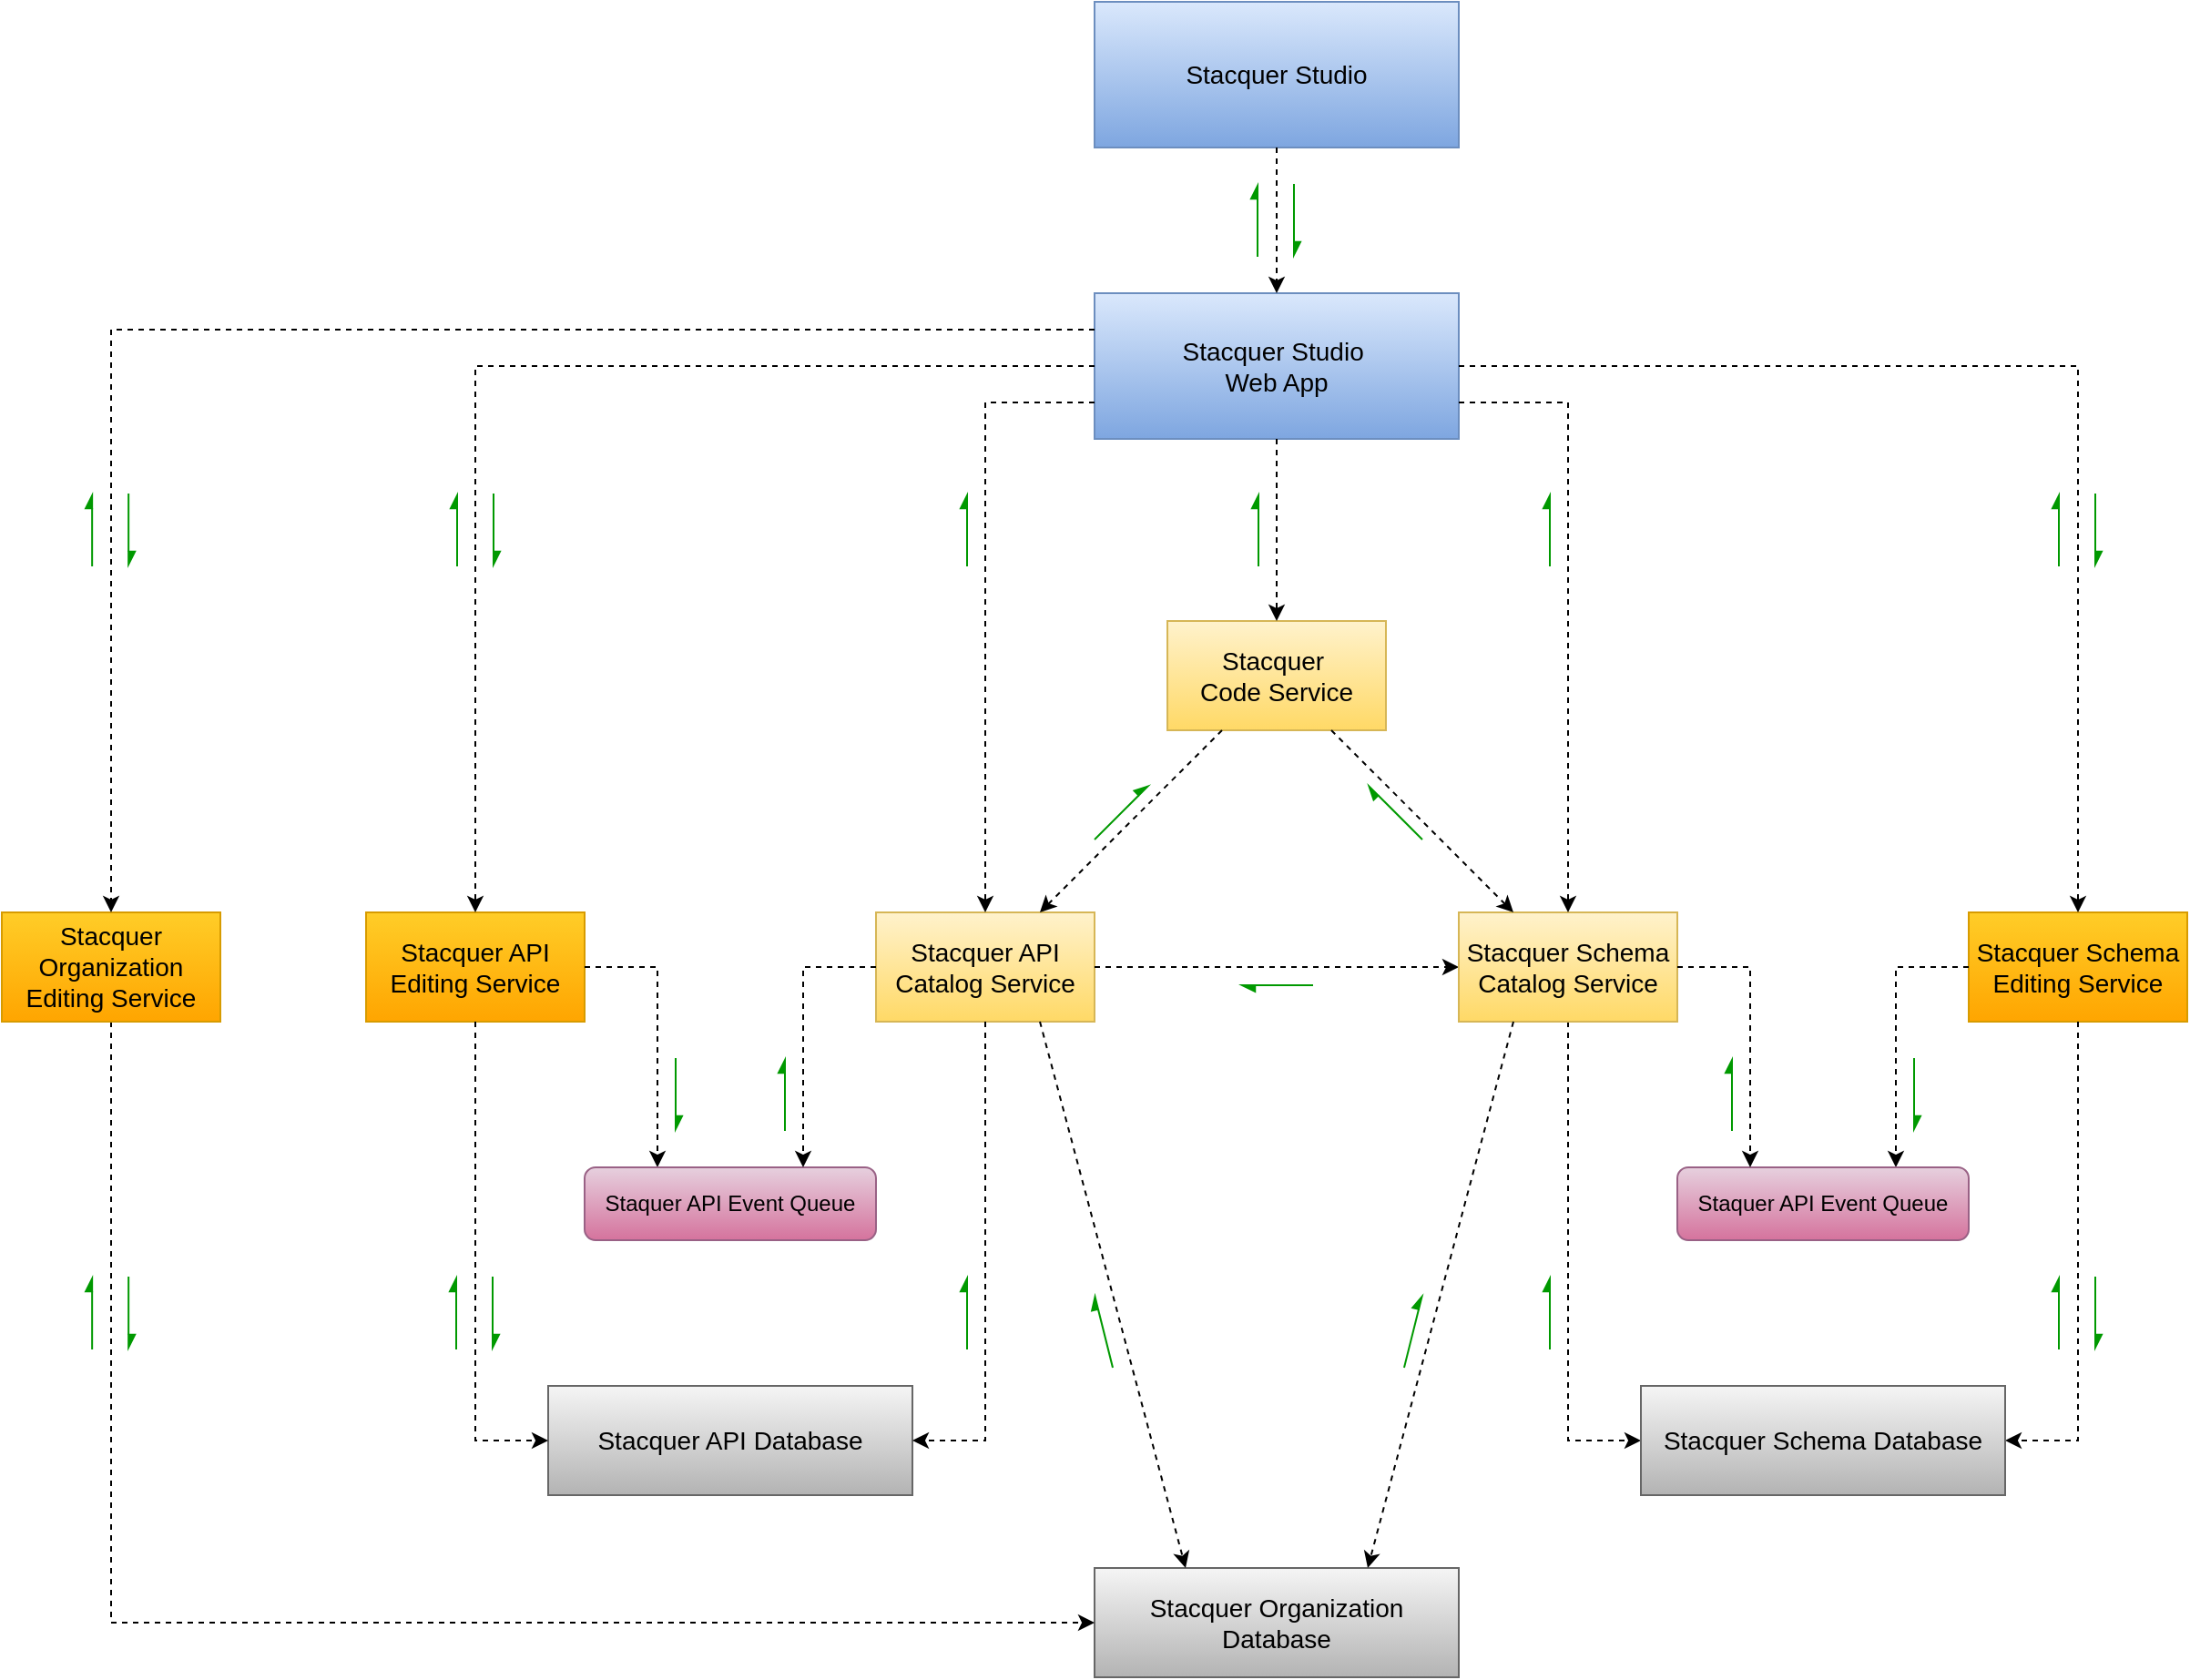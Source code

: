 <mxfile version="27.0.5">
  <diagram name="Subsystems" id="f_oss4CEIwRat5mZJJqQ">
    <mxGraphModel dx="2138" dy="775" grid="1" gridSize="10" guides="1" tooltips="1" connect="1" arrows="1" fold="1" page="1" pageScale="1" pageWidth="850" pageHeight="1100" math="0" shadow="0">
      <root>
        <mxCell id="0" />
        <mxCell id="1" parent="0" />
        <mxCell id="uWBmTcXNtp5bhC1Tqfgo-1" value="Stacquer Studio" style="rounded=0;whiteSpace=wrap;html=1;fontSize=14;fillColor=#dae8fc;strokeColor=#6c8ebf;gradientColor=#7ea6e0;" vertex="1" parent="1">
          <mxGeometry x="480" y="60" width="200" height="80" as="geometry" />
        </mxCell>
        <mxCell id="uWBmTcXNtp5bhC1Tqfgo-2" value="Stacquer Studio&amp;nbsp;&lt;div&gt;Web App&lt;/div&gt;" style="rounded=0;whiteSpace=wrap;html=1;fontSize=14;fillColor=#dae8fc;strokeColor=#6c8ebf;gradientColor=#7ea6e0;" vertex="1" parent="1">
          <mxGeometry x="480" y="220" width="200" height="80" as="geometry" />
        </mxCell>
        <mxCell id="uWBmTcXNtp5bhC1Tqfgo-4" value="Stacquer API Database" style="rounded=0;whiteSpace=wrap;html=1;fontSize=14;fillColor=#f5f5f5;strokeColor=#666666;gradientColor=#b3b3b3;" vertex="1" parent="1">
          <mxGeometry x="180" y="820" width="200" height="60" as="geometry" />
        </mxCell>
        <mxCell id="uWBmTcXNtp5bhC1Tqfgo-5" value="Stacquer API Catalog Service" style="rounded=0;whiteSpace=wrap;html=1;fontSize=14;fillColor=#fff2cc;strokeColor=#d6b656;gradientColor=#ffd966;" vertex="1" parent="1">
          <mxGeometry x="360" y="560" width="120" height="60" as="geometry" />
        </mxCell>
        <mxCell id="uWBmTcXNtp5bhC1Tqfgo-6" value="Stacquer API Editing Service" style="rounded=0;whiteSpace=wrap;html=1;fontSize=14;fillColor=#ffcd28;strokeColor=#d79b00;gradientColor=#ffa500;" vertex="1" parent="1">
          <mxGeometry x="80" y="560" width="120" height="60" as="geometry" />
        </mxCell>
        <mxCell id="uWBmTcXNtp5bhC1Tqfgo-11" value="" style="endArrow=classic;dashed=1;html=1;rounded=0;exitX=0.5;exitY=1;exitDx=0;exitDy=0;entryX=0.5;entryY=0;entryDx=0;entryDy=0;startArrow=none;startFill=0;endFill=1;fontSize=14;" edge="1" parent="1" source="uWBmTcXNtp5bhC1Tqfgo-1" target="uWBmTcXNtp5bhC1Tqfgo-2">
          <mxGeometry width="50" height="50" relative="1" as="geometry">
            <mxPoint x="880" y="390" as="sourcePoint" />
            <mxPoint x="930" y="340" as="targetPoint" />
          </mxGeometry>
        </mxCell>
        <mxCell id="uWBmTcXNtp5bhC1Tqfgo-12" value="" style="endArrow=classic;dashed=1;html=1;rounded=0;exitX=0;exitY=0.75;exitDx=0;exitDy=0;entryX=0.5;entryY=0;entryDx=0;entryDy=0;startArrow=none;startFill=0;endFill=1;fontSize=14;" edge="1" parent="1" source="uWBmTcXNtp5bhC1Tqfgo-2" target="uWBmTcXNtp5bhC1Tqfgo-5">
          <mxGeometry width="50" height="50" relative="1" as="geometry">
            <mxPoint x="190" y="270" as="sourcePoint" />
            <mxPoint x="190" y="370" as="targetPoint" />
            <Array as="points">
              <mxPoint x="420" y="280" />
            </Array>
          </mxGeometry>
        </mxCell>
        <mxCell id="uWBmTcXNtp5bhC1Tqfgo-13" value="" style="endArrow=classic;dashed=1;html=1;rounded=0;exitX=0;exitY=0.5;exitDx=0;exitDy=0;entryX=0.5;entryY=0;entryDx=0;entryDy=0;startArrow=none;startFill=0;endFill=1;fontSize=14;" edge="1" parent="1" source="uWBmTcXNtp5bhC1Tqfgo-2" target="uWBmTcXNtp5bhC1Tqfgo-6">
          <mxGeometry width="50" height="50" relative="1" as="geometry">
            <mxPoint x="250" y="360" as="sourcePoint" />
            <mxPoint x="370" y="360" as="targetPoint" />
            <Array as="points">
              <mxPoint x="140" y="260" />
            </Array>
          </mxGeometry>
        </mxCell>
        <mxCell id="uWBmTcXNtp5bhC1Tqfgo-14" value="" style="endArrow=classic;dashed=1;html=1;rounded=0;exitX=0.5;exitY=1;exitDx=0;exitDy=0;entryX=0;entryY=0.5;entryDx=0;entryDy=0;startArrow=none;startFill=0;endFill=1;fontSize=14;" edge="1" parent="1" source="uWBmTcXNtp5bhC1Tqfgo-20" target="uWBmTcXNtp5bhC1Tqfgo-60">
          <mxGeometry width="50" height="50" relative="1" as="geometry">
            <mxPoint x="700" y="660" as="sourcePoint" />
            <mxPoint x="370" y="640" as="targetPoint" />
            <Array as="points">
              <mxPoint x="740" y="850" />
            </Array>
          </mxGeometry>
        </mxCell>
        <mxCell id="uWBmTcXNtp5bhC1Tqfgo-15" value="" style="endArrow=classic;dashed=1;html=1;rounded=0;exitX=0.5;exitY=1;exitDx=0;exitDy=0;entryX=0;entryY=0.5;entryDx=0;entryDy=0;startArrow=none;startFill=0;endFill=1;fontSize=14;" edge="1" parent="1" source="uWBmTcXNtp5bhC1Tqfgo-6" target="uWBmTcXNtp5bhC1Tqfgo-4">
          <mxGeometry width="50" height="50" relative="1" as="geometry">
            <mxPoint x="250" y="400" as="sourcePoint" />
            <mxPoint x="370" y="400" as="targetPoint" />
            <Array as="points">
              <mxPoint x="140" y="850" />
            </Array>
          </mxGeometry>
        </mxCell>
        <mxCell id="uWBmTcXNtp5bhC1Tqfgo-16" value="Stacquer&amp;nbsp;&lt;div&gt;Code Service&lt;/div&gt;" style="rounded=0;whiteSpace=wrap;html=1;fontSize=14;fillColor=#fff2cc;strokeColor=#d6b656;gradientColor=#ffd966;" vertex="1" parent="1">
          <mxGeometry x="520" y="400" width="120" height="60" as="geometry" />
        </mxCell>
        <mxCell id="uWBmTcXNtp5bhC1Tqfgo-17" value="" style="endArrow=classic;dashed=1;html=1;rounded=0;exitX=0.5;exitY=1;exitDx=0;exitDy=0;entryX=0.5;entryY=0;entryDx=0;entryDy=0;startArrow=none;startFill=0;endFill=1;fontSize=14;" edge="1" parent="1" source="uWBmTcXNtp5bhC1Tqfgo-2" target="uWBmTcXNtp5bhC1Tqfgo-16">
          <mxGeometry width="50" height="50" relative="1" as="geometry">
            <mxPoint x="190" y="230" as="sourcePoint" />
            <mxPoint x="190" y="330" as="targetPoint" />
            <Array as="points" />
          </mxGeometry>
        </mxCell>
        <mxCell id="uWBmTcXNtp5bhC1Tqfgo-19" value="" style="endArrow=classic;dashed=1;html=1;rounded=0;exitX=1;exitY=0.5;exitDx=0;exitDy=0;entryX=0.25;entryY=0;entryDx=0;entryDy=0;startArrow=none;startFill=0;endFill=1;fontSize=14;" edge="1" parent="1" source="uWBmTcXNtp5bhC1Tqfgo-6" target="uWBmTcXNtp5bhC1Tqfgo-30">
          <mxGeometry width="50" height="50" relative="1" as="geometry">
            <mxPoint x="250" y="360" as="sourcePoint" />
            <mxPoint x="370" y="360" as="targetPoint" />
            <Array as="points">
              <mxPoint x="240" y="590" />
            </Array>
          </mxGeometry>
        </mxCell>
        <mxCell id="uWBmTcXNtp5bhC1Tqfgo-21" value="" style="endArrow=classic;dashed=1;html=1;rounded=0;exitX=1;exitY=0.5;exitDx=0;exitDy=0;entryX=0;entryY=0.5;entryDx=0;entryDy=0;startArrow=none;startFill=0;endFill=1;fontSize=14;" edge="1" parent="1" source="uWBmTcXNtp5bhC1Tqfgo-5" target="uWBmTcXNtp5bhC1Tqfgo-20">
          <mxGeometry width="50" height="50" relative="1" as="geometry">
            <mxPoint x="480" y="510" as="sourcePoint" />
            <mxPoint x="660" y="640" as="targetPoint" />
            <Array as="points" />
          </mxGeometry>
        </mxCell>
        <mxCell id="uWBmTcXNtp5bhC1Tqfgo-20" value="Stacquer Schema Catalog Service" style="rounded=0;whiteSpace=wrap;html=1;fontSize=14;fillColor=#fff2cc;strokeColor=#d6b656;gradientColor=#ffd966;" vertex="1" parent="1">
          <mxGeometry x="680" y="560" width="120" height="60" as="geometry" />
        </mxCell>
        <mxCell id="uWBmTcXNtp5bhC1Tqfgo-22" value="" style="endArrow=classic;dashed=1;html=1;rounded=0;exitX=1;exitY=0.75;exitDx=0;exitDy=0;startArrow=none;startFill=0;endFill=1;fontSize=14;jumpStyle=none;jumpSize=16;entryX=0.5;entryY=0;entryDx=0;entryDy=0;" edge="1" parent="1" source="uWBmTcXNtp5bhC1Tqfgo-2" target="uWBmTcXNtp5bhC1Tqfgo-20">
          <mxGeometry width="50" height="50" relative="1" as="geometry">
            <mxPoint x="250" y="360" as="sourcePoint" />
            <mxPoint x="630" y="320" as="targetPoint" />
            <Array as="points">
              <mxPoint x="740" y="280" />
            </Array>
          </mxGeometry>
        </mxCell>
        <mxCell id="uWBmTcXNtp5bhC1Tqfgo-23" value="" style="endArrow=classic;dashed=1;html=1;rounded=0;exitX=0.75;exitY=1;exitDx=0;exitDy=0;startArrow=none;startFill=0;endFill=1;fontSize=14;entryX=0.25;entryY=0;entryDx=0;entryDy=0;" edge="1" parent="1" source="uWBmTcXNtp5bhC1Tqfgo-16" target="uWBmTcXNtp5bhC1Tqfgo-20">
          <mxGeometry width="50" height="50" relative="1" as="geometry">
            <mxPoint x="430" y="230" as="sourcePoint" />
            <mxPoint x="690" y="560" as="targetPoint" />
            <Array as="points" />
          </mxGeometry>
        </mxCell>
        <mxCell id="uWBmTcXNtp5bhC1Tqfgo-18" value="" style="endArrow=classic;dashed=1;html=1;rounded=0;exitX=0.25;exitY=1;exitDx=0;exitDy=0;entryX=0.75;entryY=0;entryDx=0;entryDy=0;startArrow=none;startFill=0;endFill=1;fontSize=14;jumpStyle=arc;jumpSize=16;" edge="1" parent="1" source="uWBmTcXNtp5bhC1Tqfgo-16" target="uWBmTcXNtp5bhC1Tqfgo-5">
          <mxGeometry width="50" height="50" relative="1" as="geometry">
            <mxPoint x="250" y="200" as="sourcePoint" />
            <mxPoint x="370" y="200" as="targetPoint" />
            <Array as="points" />
          </mxGeometry>
        </mxCell>
        <mxCell id="uWBmTcXNtp5bhC1Tqfgo-24" value="Stacquer Schema Editing Service" style="rounded=0;whiteSpace=wrap;html=1;fontSize=14;fillColor=#ffcd28;strokeColor=#d79b00;gradientColor=#ffa500;" vertex="1" parent="1">
          <mxGeometry x="960" y="560" width="120" height="60" as="geometry" />
        </mxCell>
        <mxCell id="uWBmTcXNtp5bhC1Tqfgo-25" value="" style="endArrow=classic;dashed=1;html=1;rounded=0;exitX=0;exitY=0.5;exitDx=0;exitDy=0;entryX=0.75;entryY=0;entryDx=0;entryDy=0;startArrow=none;startFill=0;endFill=1;fontSize=14;" edge="1" parent="1" source="uWBmTcXNtp5bhC1Tqfgo-24" target="uWBmTcXNtp5bhC1Tqfgo-32">
          <mxGeometry width="50" height="50" relative="1" as="geometry">
            <mxPoint x="490" y="480" as="sourcePoint" />
            <mxPoint x="610" y="480" as="targetPoint" />
            <Array as="points">
              <mxPoint x="920" y="590" />
            </Array>
          </mxGeometry>
        </mxCell>
        <mxCell id="uWBmTcXNtp5bhC1Tqfgo-26" value="" style="endArrow=classic;dashed=1;html=1;rounded=0;exitX=1;exitY=0.5;exitDx=0;exitDy=0;entryX=0.5;entryY=0;entryDx=0;entryDy=0;startArrow=none;startFill=0;endFill=1;fontSize=14;" edge="1" parent="1" source="uWBmTcXNtp5bhC1Tqfgo-2" target="uWBmTcXNtp5bhC1Tqfgo-24">
          <mxGeometry width="50" height="50" relative="1" as="geometry">
            <mxPoint x="610" y="295" as="sourcePoint" />
            <mxPoint x="430" y="450" as="targetPoint" />
            <Array as="points">
              <mxPoint x="1020" y="260" />
            </Array>
          </mxGeometry>
        </mxCell>
        <mxCell id="uWBmTcXNtp5bhC1Tqfgo-28" value="" style="endArrow=classic;dashed=1;html=1;rounded=0;exitX=0.5;exitY=1;exitDx=0;exitDy=0;entryX=1;entryY=0.5;entryDx=0;entryDy=0;startArrow=none;startFill=0;endFill=1;fontSize=14;" edge="1" parent="1" source="uWBmTcXNtp5bhC1Tqfgo-5" target="uWBmTcXNtp5bhC1Tqfgo-4">
          <mxGeometry width="50" height="50" relative="1" as="geometry">
            <mxPoint x="420" y="660" as="sourcePoint" />
            <mxPoint x="670" y="810" as="targetPoint" />
            <Array as="points">
              <mxPoint x="420" y="850" />
            </Array>
          </mxGeometry>
        </mxCell>
        <mxCell id="uWBmTcXNtp5bhC1Tqfgo-30" value="Staquer API Event Queue" style="rounded=1;whiteSpace=wrap;html=1;fillColor=#e6d0de;gradientColor=#d5739d;strokeColor=#996185;" vertex="1" parent="1">
          <mxGeometry x="200" y="700" width="160" height="40" as="geometry" />
        </mxCell>
        <mxCell id="uWBmTcXNtp5bhC1Tqfgo-31" value="" style="endArrow=classic;dashed=1;html=1;rounded=0;exitX=0;exitY=0.5;exitDx=0;exitDy=0;entryX=0.75;entryY=0;entryDx=0;entryDy=0;startArrow=none;startFill=0;endFill=1;fontSize=14;" edge="1" parent="1" source="uWBmTcXNtp5bhC1Tqfgo-5" target="uWBmTcXNtp5bhC1Tqfgo-30">
          <mxGeometry width="50" height="50" relative="1" as="geometry">
            <mxPoint x="210" y="480" as="sourcePoint" />
            <mxPoint x="250" y="690" as="targetPoint" />
            <Array as="points">
              <mxPoint x="320" y="590" />
            </Array>
          </mxGeometry>
        </mxCell>
        <mxCell id="uWBmTcXNtp5bhC1Tqfgo-32" value="Staquer API Event Queue" style="rounded=1;whiteSpace=wrap;html=1;fillColor=#e6d0de;gradientColor=#d5739d;strokeColor=#996185;" vertex="1" parent="1">
          <mxGeometry x="800" y="700" width="160" height="40" as="geometry" />
        </mxCell>
        <mxCell id="uWBmTcXNtp5bhC1Tqfgo-33" value="" style="endArrow=classic;dashed=1;html=1;rounded=0;exitX=1;exitY=0.5;exitDx=0;exitDy=0;entryX=0.25;entryY=0;entryDx=0;entryDy=0;startArrow=none;startFill=0;endFill=1;fontSize=14;" edge="1" parent="1" source="uWBmTcXNtp5bhC1Tqfgo-20" target="uWBmTcXNtp5bhC1Tqfgo-32">
          <mxGeometry width="50" height="50" relative="1" as="geometry">
            <mxPoint x="490" y="600" as="sourcePoint" />
            <mxPoint x="610" y="600" as="targetPoint" />
            <Array as="points">
              <mxPoint x="840" y="590" />
            </Array>
          </mxGeometry>
        </mxCell>
        <mxCell id="uWBmTcXNtp5bhC1Tqfgo-34" value="" style="endArrow=async;html=1;rounded=0;endFill=1;strokeColor=#009900;" edge="1" parent="1">
          <mxGeometry width="50" height="50" relative="1" as="geometry">
            <mxPoint x="250" y="640" as="sourcePoint" />
            <mxPoint x="250" y="680" as="targetPoint" />
          </mxGeometry>
        </mxCell>
        <mxCell id="uWBmTcXNtp5bhC1Tqfgo-35" value="" style="endArrow=async;html=1;rounded=0;endFill=1;strokeColor=#009900;" edge="1" parent="1">
          <mxGeometry width="50" height="50" relative="1" as="geometry">
            <mxPoint x="310" y="680" as="sourcePoint" />
            <mxPoint x="310" y="640" as="targetPoint" />
          </mxGeometry>
        </mxCell>
        <mxCell id="uWBmTcXNtp5bhC1Tqfgo-36" value="" style="endArrow=async;html=1;rounded=0;endFill=1;strokeColor=#009900;" edge="1" parent="1">
          <mxGeometry width="50" height="50" relative="1" as="geometry">
            <mxPoint x="930" y="640" as="sourcePoint" />
            <mxPoint x="930" y="680" as="targetPoint" />
          </mxGeometry>
        </mxCell>
        <mxCell id="uWBmTcXNtp5bhC1Tqfgo-37" value="" style="endArrow=async;html=1;rounded=0;endFill=1;strokeColor=#009900;" edge="1" parent="1">
          <mxGeometry width="50" height="50" relative="1" as="geometry">
            <mxPoint x="830" y="680" as="sourcePoint" />
            <mxPoint x="830" y="640" as="targetPoint" />
          </mxGeometry>
        </mxCell>
        <mxCell id="uWBmTcXNtp5bhC1Tqfgo-38" value="" style="endArrow=async;html=1;rounded=0;endFill=1;strokeColor=#009900;" edge="1" parent="1">
          <mxGeometry width="50" height="50" relative="1" as="geometry">
            <mxPoint x="410" y="800" as="sourcePoint" />
            <mxPoint x="410" y="760" as="targetPoint" />
          </mxGeometry>
        </mxCell>
        <mxCell id="uWBmTcXNtp5bhC1Tqfgo-39" value="" style="endArrow=async;html=1;rounded=0;endFill=1;strokeColor=#009900;" edge="1" parent="1">
          <mxGeometry width="50" height="50" relative="1" as="geometry">
            <mxPoint x="730" y="800" as="sourcePoint" />
            <mxPoint x="730" y="760" as="targetPoint" />
          </mxGeometry>
        </mxCell>
        <mxCell id="uWBmTcXNtp5bhC1Tqfgo-46" value="" style="endArrow=async;html=1;rounded=0;endFill=1;strokeColor=#009900;" edge="1" parent="1">
          <mxGeometry width="50" height="50" relative="1" as="geometry">
            <mxPoint x="600" y="600" as="sourcePoint" />
            <mxPoint x="560" y="600" as="targetPoint" />
          </mxGeometry>
        </mxCell>
        <mxCell id="uWBmTcXNtp5bhC1Tqfgo-47" value="" style="endArrow=async;html=1;rounded=0;endFill=1;strokeColor=#009900;" edge="1" parent="1">
          <mxGeometry width="50" height="50" relative="1" as="geometry">
            <mxPoint x="480" y="520" as="sourcePoint" />
            <mxPoint x="510" y="490" as="targetPoint" />
          </mxGeometry>
        </mxCell>
        <mxCell id="uWBmTcXNtp5bhC1Tqfgo-48" value="" style="endArrow=async;html=1;rounded=0;endFill=1;strokeColor=#009900;" edge="1" parent="1">
          <mxGeometry width="50" height="50" relative="1" as="geometry">
            <mxPoint x="660" y="520" as="sourcePoint" />
            <mxPoint x="630" y="490" as="targetPoint" />
          </mxGeometry>
        </mxCell>
        <mxCell id="uWBmTcXNtp5bhC1Tqfgo-49" value="" style="endArrow=async;html=1;rounded=0;endFill=1;strokeColor=#009900;" edge="1" parent="1">
          <mxGeometry width="50" height="50" relative="1" as="geometry">
            <mxPoint x="570" y="370" as="sourcePoint" />
            <mxPoint x="570" y="330" as="targetPoint" />
          </mxGeometry>
        </mxCell>
        <mxCell id="uWBmTcXNtp5bhC1Tqfgo-50" value="" style="endArrow=async;html=1;rounded=0;endFill=1;strokeColor=#009900;" edge="1" parent="1">
          <mxGeometry width="50" height="50" relative="1" as="geometry">
            <mxPoint x="410" y="370" as="sourcePoint" />
            <mxPoint x="410" y="330" as="targetPoint" />
          </mxGeometry>
        </mxCell>
        <mxCell id="uWBmTcXNtp5bhC1Tqfgo-51" value="" style="endArrow=async;html=1;rounded=0;endFill=1;strokeColor=#009900;" edge="1" parent="1">
          <mxGeometry width="50" height="50" relative="1" as="geometry">
            <mxPoint x="730" y="370" as="sourcePoint" />
            <mxPoint x="730" y="330" as="targetPoint" />
          </mxGeometry>
        </mxCell>
        <mxCell id="uWBmTcXNtp5bhC1Tqfgo-52" value="" style="endArrow=async;html=1;rounded=0;endFill=1;strokeColor=#009900;" edge="1" parent="1">
          <mxGeometry width="50" height="50" relative="1" as="geometry">
            <mxPoint x="130" y="370" as="sourcePoint" />
            <mxPoint x="130" y="330" as="targetPoint" />
          </mxGeometry>
        </mxCell>
        <mxCell id="uWBmTcXNtp5bhC1Tqfgo-53" value="" style="endArrow=async;html=1;rounded=0;endFill=1;strokeColor=#009900;" edge="1" parent="1">
          <mxGeometry width="50" height="50" relative="1" as="geometry">
            <mxPoint x="150" y="330" as="sourcePoint" />
            <mxPoint x="150" y="370" as="targetPoint" />
          </mxGeometry>
        </mxCell>
        <mxCell id="uWBmTcXNtp5bhC1Tqfgo-54" value="" style="endArrow=async;html=1;rounded=0;endFill=1;strokeColor=#009900;" edge="1" parent="1">
          <mxGeometry width="50" height="50" relative="1" as="geometry">
            <mxPoint x="1009.5" y="370" as="sourcePoint" />
            <mxPoint x="1009.5" y="330" as="targetPoint" />
          </mxGeometry>
        </mxCell>
        <mxCell id="uWBmTcXNtp5bhC1Tqfgo-55" value="" style="endArrow=async;html=1;rounded=0;endFill=1;strokeColor=#009900;" edge="1" parent="1">
          <mxGeometry width="50" height="50" relative="1" as="geometry">
            <mxPoint x="1029.5" y="330" as="sourcePoint" />
            <mxPoint x="1029.5" y="370" as="targetPoint" />
          </mxGeometry>
        </mxCell>
        <mxCell id="uWBmTcXNtp5bhC1Tqfgo-56" value="" style="endArrow=async;html=1;rounded=0;endFill=1;strokeColor=#009900;" edge="1" parent="1">
          <mxGeometry width="50" height="50" relative="1" as="geometry">
            <mxPoint x="1009.5" y="800" as="sourcePoint" />
            <mxPoint x="1009.5" y="760" as="targetPoint" />
          </mxGeometry>
        </mxCell>
        <mxCell id="uWBmTcXNtp5bhC1Tqfgo-57" value="" style="endArrow=async;html=1;rounded=0;endFill=1;strokeColor=#009900;" edge="1" parent="1">
          <mxGeometry width="50" height="50" relative="1" as="geometry">
            <mxPoint x="1029.5" y="760" as="sourcePoint" />
            <mxPoint x="1029.5" y="800" as="targetPoint" />
          </mxGeometry>
        </mxCell>
        <mxCell id="uWBmTcXNtp5bhC1Tqfgo-58" value="" style="endArrow=async;html=1;rounded=0;endFill=1;strokeColor=#009900;" edge="1" parent="1">
          <mxGeometry width="50" height="50" relative="1" as="geometry">
            <mxPoint x="129.5" y="800" as="sourcePoint" />
            <mxPoint x="129.5" y="760" as="targetPoint" />
          </mxGeometry>
        </mxCell>
        <mxCell id="uWBmTcXNtp5bhC1Tqfgo-59" value="" style="endArrow=async;html=1;rounded=0;endFill=1;strokeColor=#009900;" edge="1" parent="1">
          <mxGeometry width="50" height="50" relative="1" as="geometry">
            <mxPoint x="149.5" y="760" as="sourcePoint" />
            <mxPoint x="149.5" y="800" as="targetPoint" />
          </mxGeometry>
        </mxCell>
        <mxCell id="uWBmTcXNtp5bhC1Tqfgo-61" value="" style="endArrow=classic;dashed=1;html=1;rounded=0;exitX=0.5;exitY=1;exitDx=0;exitDy=0;entryX=1;entryY=0.5;entryDx=0;entryDy=0;startArrow=none;startFill=0;endFill=1;fontSize=14;" edge="1" parent="1" source="uWBmTcXNtp5bhC1Tqfgo-24" target="uWBmTcXNtp5bhC1Tqfgo-60">
          <mxGeometry width="50" height="50" relative="1" as="geometry">
            <mxPoint x="1020" y="620" as="sourcePoint" />
            <mxPoint x="520" y="890" as="targetPoint" />
            <Array as="points">
              <mxPoint x="1020" y="850" />
            </Array>
          </mxGeometry>
        </mxCell>
        <mxCell id="uWBmTcXNtp5bhC1Tqfgo-60" value="Stacquer Schema Database" style="rounded=0;whiteSpace=wrap;html=1;fontSize=14;fillColor=#f5f5f5;strokeColor=#666666;gradientColor=#b3b3b3;" vertex="1" parent="1">
          <mxGeometry x="780" y="820" width="200" height="60" as="geometry" />
        </mxCell>
        <mxCell id="uWBmTcXNtp5bhC1Tqfgo-63" value="" style="endArrow=async;html=1;rounded=0;endFill=1;strokeColor=#009900;" edge="1" parent="1">
          <mxGeometry width="50" height="50" relative="1" as="geometry">
            <mxPoint x="569.5" y="200" as="sourcePoint" />
            <mxPoint x="569.5" y="160" as="targetPoint" />
          </mxGeometry>
        </mxCell>
        <mxCell id="uWBmTcXNtp5bhC1Tqfgo-64" value="" style="endArrow=async;html=1;rounded=0;endFill=1;strokeColor=#009900;" edge="1" parent="1">
          <mxGeometry width="50" height="50" relative="1" as="geometry">
            <mxPoint x="589.5" y="160" as="sourcePoint" />
            <mxPoint x="589.5" y="200" as="targetPoint" />
          </mxGeometry>
        </mxCell>
        <mxCell id="uWBmTcXNtp5bhC1Tqfgo-65" value="Stacquer Organization Database" style="rounded=0;whiteSpace=wrap;html=1;fontSize=14;fillColor=#f5f5f5;strokeColor=#666666;gradientColor=#b3b3b3;" vertex="1" parent="1">
          <mxGeometry x="480" y="920" width="200" height="60" as="geometry" />
        </mxCell>
        <mxCell id="uWBmTcXNtp5bhC1Tqfgo-66" value="" style="endArrow=classic;dashed=1;html=1;rounded=0;exitX=0.5;exitY=1;exitDx=0;exitDy=0;entryX=0;entryY=0.5;entryDx=0;entryDy=0;startArrow=none;startFill=0;endFill=1;fontSize=14;" edge="1" parent="1" source="uWBmTcXNtp5bhC1Tqfgo-67" target="uWBmTcXNtp5bhC1Tqfgo-65">
          <mxGeometry width="50" height="50" relative="1" as="geometry">
            <mxPoint x="150" y="630" as="sourcePoint" />
            <mxPoint x="190" y="860" as="targetPoint" />
            <Array as="points">
              <mxPoint x="-60" y="950" />
            </Array>
          </mxGeometry>
        </mxCell>
        <mxCell id="uWBmTcXNtp5bhC1Tqfgo-67" value="Stacquer&lt;div&gt;Organization&lt;/div&gt;&lt;div&gt;Editing Service&lt;/div&gt;" style="rounded=0;whiteSpace=wrap;html=1;fontSize=14;fillColor=#ffcd28;strokeColor=#d79b00;gradientColor=#ffa500;" vertex="1" parent="1">
          <mxGeometry x="-120" y="560" width="120" height="60" as="geometry" />
        </mxCell>
        <mxCell id="uWBmTcXNtp5bhC1Tqfgo-68" value="" style="endArrow=classic;dashed=1;html=1;rounded=0;exitX=0;exitY=0.25;exitDx=0;exitDy=0;entryX=0.5;entryY=0;entryDx=0;entryDy=0;startArrow=none;startFill=0;endFill=1;fontSize=14;" edge="1" parent="1" source="uWBmTcXNtp5bhC1Tqfgo-2" target="uWBmTcXNtp5bhC1Tqfgo-67">
          <mxGeometry width="50" height="50" relative="1" as="geometry">
            <mxPoint x="490" y="270" as="sourcePoint" />
            <mxPoint x="150" y="570" as="targetPoint" />
            <Array as="points">
              <mxPoint x="-60" y="240" />
            </Array>
          </mxGeometry>
        </mxCell>
        <mxCell id="uWBmTcXNtp5bhC1Tqfgo-69" value="" style="endArrow=async;html=1;rounded=0;endFill=1;strokeColor=#009900;" edge="1" parent="1">
          <mxGeometry width="50" height="50" relative="1" as="geometry">
            <mxPoint x="-70.42" y="370" as="sourcePoint" />
            <mxPoint x="-70.42" y="330" as="targetPoint" />
          </mxGeometry>
        </mxCell>
        <mxCell id="uWBmTcXNtp5bhC1Tqfgo-70" value="" style="endArrow=async;html=1;rounded=0;endFill=1;strokeColor=#009900;" edge="1" parent="1">
          <mxGeometry width="50" height="50" relative="1" as="geometry">
            <mxPoint x="-50.42" y="330" as="sourcePoint" />
            <mxPoint x="-50.42" y="370" as="targetPoint" />
          </mxGeometry>
        </mxCell>
        <mxCell id="uWBmTcXNtp5bhC1Tqfgo-71" value="" style="endArrow=async;html=1;rounded=0;endFill=1;strokeColor=#009900;" edge="1" parent="1">
          <mxGeometry width="50" height="50" relative="1" as="geometry">
            <mxPoint x="-70.42" y="800" as="sourcePoint" />
            <mxPoint x="-70.42" y="760" as="targetPoint" />
          </mxGeometry>
        </mxCell>
        <mxCell id="uWBmTcXNtp5bhC1Tqfgo-72" value="" style="endArrow=async;html=1;rounded=0;endFill=1;strokeColor=#009900;" edge="1" parent="1">
          <mxGeometry width="50" height="50" relative="1" as="geometry">
            <mxPoint x="-50.42" y="760" as="sourcePoint" />
            <mxPoint x="-50.42" y="800" as="targetPoint" />
          </mxGeometry>
        </mxCell>
        <mxCell id="uWBmTcXNtp5bhC1Tqfgo-73" value="" style="endArrow=classic;dashed=1;html=1;rounded=0;exitX=0.75;exitY=1;exitDx=0;exitDy=0;entryX=0.25;entryY=0;entryDx=0;entryDy=0;startArrow=none;startFill=0;endFill=1;fontSize=14;jumpStyle=arc;jumpSize=16;" edge="1" parent="1" source="uWBmTcXNtp5bhC1Tqfgo-5" target="uWBmTcXNtp5bhC1Tqfgo-65">
          <mxGeometry width="50" height="50" relative="1" as="geometry">
            <mxPoint x="560" y="470" as="sourcePoint" />
            <mxPoint x="460" y="570" as="targetPoint" />
            <Array as="points" />
          </mxGeometry>
        </mxCell>
        <mxCell id="uWBmTcXNtp5bhC1Tqfgo-74" value="" style="endArrow=classic;dashed=1;html=1;rounded=0;exitX=0.25;exitY=1;exitDx=0;exitDy=0;entryX=0.75;entryY=0;entryDx=0;entryDy=0;startArrow=none;startFill=0;endFill=1;fontSize=14;jumpStyle=arc;jumpSize=16;" edge="1" parent="1" source="uWBmTcXNtp5bhC1Tqfgo-20" target="uWBmTcXNtp5bhC1Tqfgo-65">
          <mxGeometry width="50" height="50" relative="1" as="geometry">
            <mxPoint x="460" y="630" as="sourcePoint" />
            <mxPoint x="540" y="930" as="targetPoint" />
            <Array as="points" />
          </mxGeometry>
        </mxCell>
        <mxCell id="uWBmTcXNtp5bhC1Tqfgo-75" value="" style="endArrow=async;html=1;rounded=0;endFill=1;strokeColor=#009900;" edge="1" parent="1">
          <mxGeometry width="50" height="50" relative="1" as="geometry">
            <mxPoint x="490" y="810" as="sourcePoint" />
            <mxPoint x="480" y="770" as="targetPoint" />
          </mxGeometry>
        </mxCell>
        <mxCell id="uWBmTcXNtp5bhC1Tqfgo-76" value="" style="endArrow=async;html=1;rounded=0;endFill=1;strokeColor=#009900;" edge="1" parent="1">
          <mxGeometry width="50" height="50" relative="1" as="geometry">
            <mxPoint x="650" y="810" as="sourcePoint" />
            <mxPoint x="660" y="770" as="targetPoint" />
          </mxGeometry>
        </mxCell>
      </root>
    </mxGraphModel>
  </diagram>
</mxfile>
